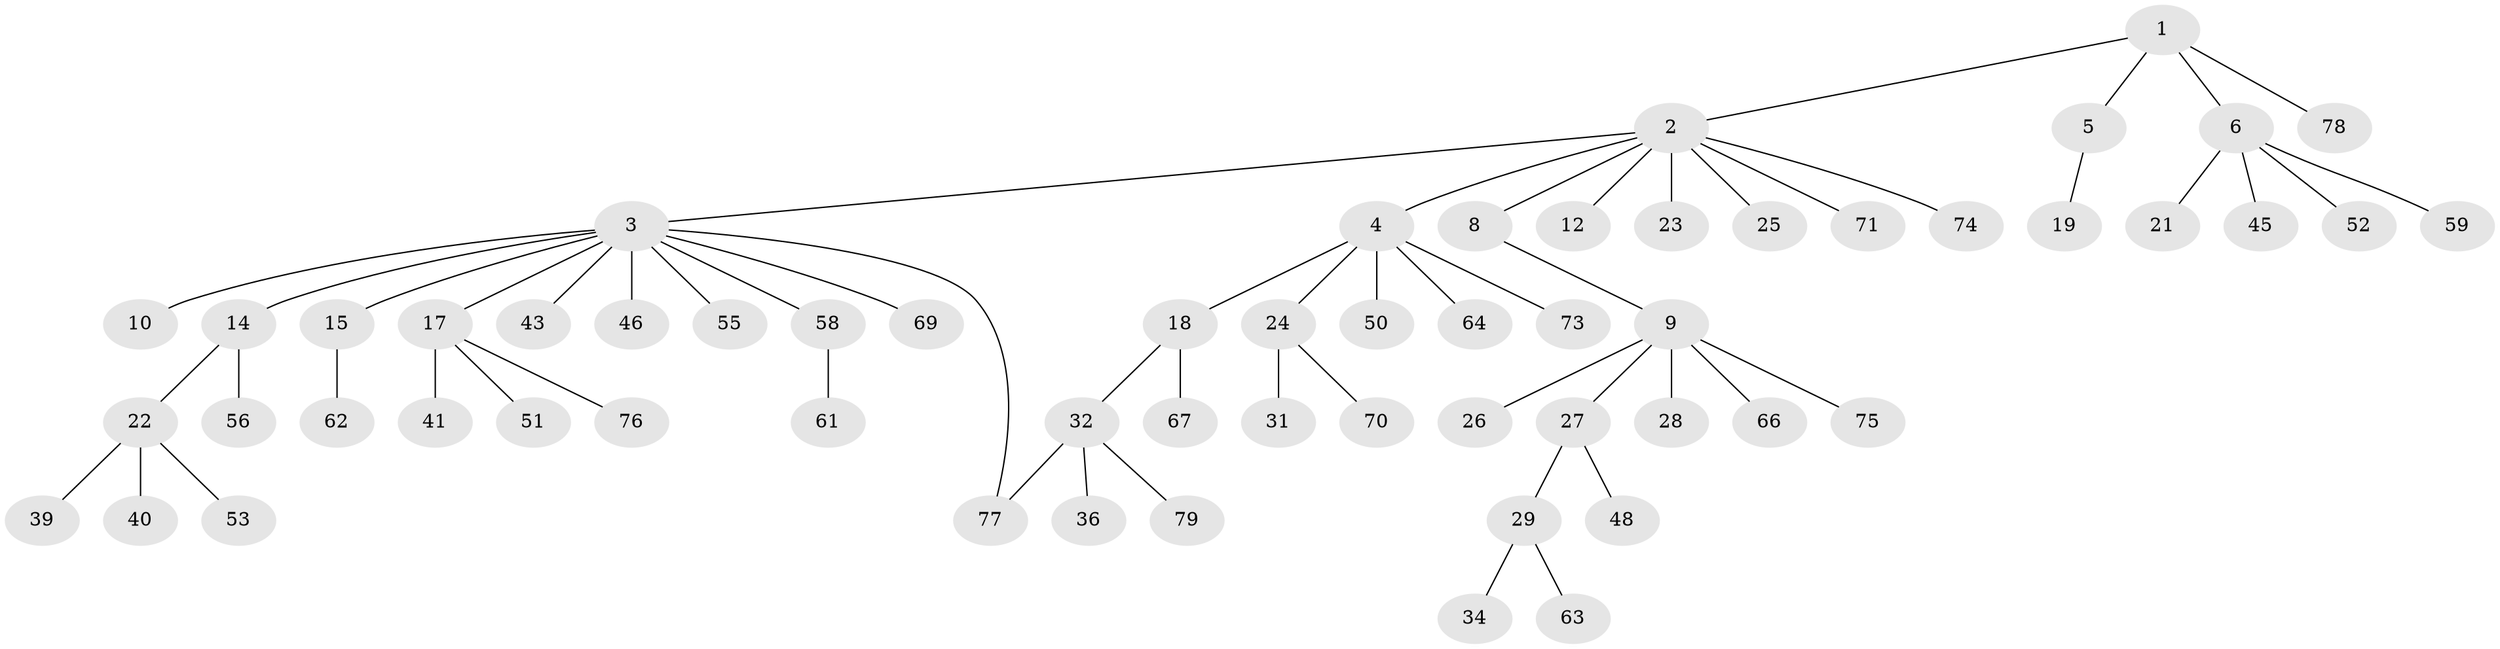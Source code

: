 // original degree distribution, {5: 0.06329113924050633, 8: 0.012658227848101266, 12: 0.012658227848101266, 4: 0.06329113924050633, 3: 0.06329113924050633, 1: 0.6455696202531646, 7: 0.012658227848101266, 2: 0.12658227848101267}
// Generated by graph-tools (version 1.1) at 2025/11/02/27/25 16:11:14]
// undirected, 59 vertices, 59 edges
graph export_dot {
graph [start="1"]
  node [color=gray90,style=filled];
  1 [super="+11"];
  2 [super="+16"];
  3 [super="+7"];
  4 [super="+13"];
  5 [super="+20"];
  6 [super="+30"];
  8 [super="+65"];
  9 [super="+72"];
  10;
  12;
  14 [super="+37"];
  15 [super="+44"];
  17 [super="+42"];
  18 [super="+57"];
  19;
  21;
  22 [super="+49"];
  23;
  24 [super="+47"];
  25;
  26;
  27;
  28 [super="+38"];
  29 [super="+33"];
  31;
  32 [super="+68"];
  34 [super="+35"];
  36;
  39;
  40;
  41;
  43;
  45;
  46;
  48;
  50;
  51;
  52;
  53 [super="+54"];
  55;
  56;
  58 [super="+60"];
  59;
  61;
  62;
  63;
  64;
  66;
  67;
  69;
  70;
  71;
  73;
  74;
  75;
  76;
  77;
  78;
  79;
  1 -- 2;
  1 -- 5;
  1 -- 6;
  1 -- 78;
  2 -- 3;
  2 -- 4;
  2 -- 8;
  2 -- 12;
  2 -- 71;
  2 -- 74;
  2 -- 25;
  2 -- 23;
  3 -- 10;
  3 -- 14;
  3 -- 15;
  3 -- 17;
  3 -- 43;
  3 -- 46;
  3 -- 55;
  3 -- 58;
  3 -- 69;
  3 -- 77;
  4 -- 18;
  4 -- 24;
  4 -- 64;
  4 -- 73;
  4 -- 50;
  5 -- 19;
  6 -- 21;
  6 -- 45;
  6 -- 52;
  6 -- 59;
  8 -- 9;
  9 -- 26;
  9 -- 27;
  9 -- 28;
  9 -- 66;
  9 -- 75;
  14 -- 22;
  14 -- 56;
  15 -- 62;
  17 -- 41;
  17 -- 51;
  17 -- 76;
  18 -- 32;
  18 -- 67;
  22 -- 39;
  22 -- 40;
  22 -- 53;
  24 -- 31;
  24 -- 70;
  27 -- 29;
  27 -- 48;
  29 -- 34;
  29 -- 63;
  32 -- 36;
  32 -- 77;
  32 -- 79;
  58 -- 61;
}
